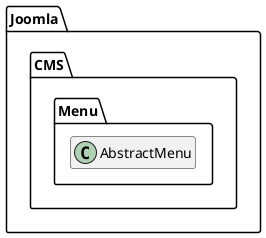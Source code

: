 @startuml
set namespaceSeparator \\
hide members
hide << alias >> circle

class Joomla\\CMS\\Menu\\AbstractMenu
@enduml
